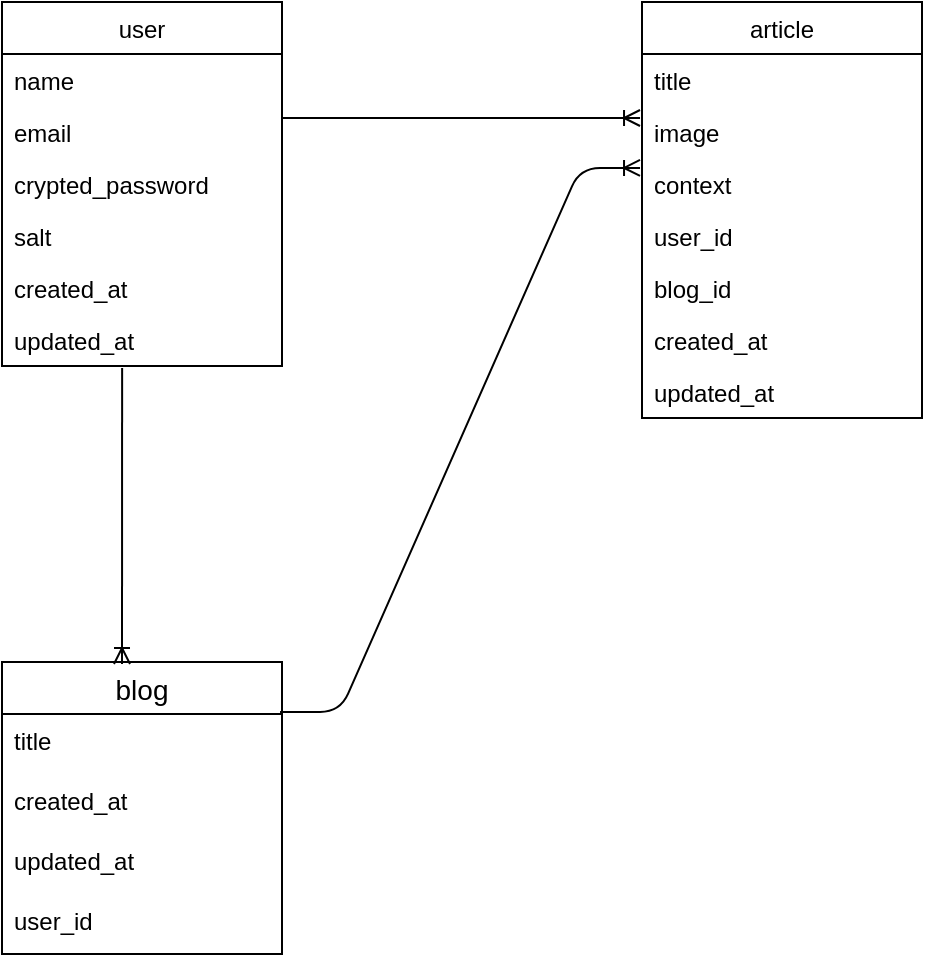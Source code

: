 <mxfile version="14.4.2" type="github">
  <diagram id="C5RBs43oDa-KdzZeNtuy" name="Page-1">
    <mxGraphModel dx="718" dy="591" grid="1" gridSize="10" guides="1" tooltips="1" connect="1" arrows="1" fold="1" page="1" pageScale="1" pageWidth="827" pageHeight="1169" math="0" shadow="0">
      <root>
        <mxCell id="WIyWlLk6GJQsqaUBKTNV-0" />
        <mxCell id="WIyWlLk6GJQsqaUBKTNV-1" parent="WIyWlLk6GJQsqaUBKTNV-0" />
        <mxCell id="PirYy6nD4jettEXPjUdf-5" value="user" style="swimlane;fontStyle=0;childLayout=stackLayout;horizontal=1;startSize=26;fillColor=none;horizontalStack=0;resizeParent=1;resizeParentMax=0;resizeLast=0;collapsible=1;marginBottom=0;" vertex="1" parent="WIyWlLk6GJQsqaUBKTNV-1">
          <mxGeometry x="80" y="40" width="140" height="182" as="geometry" />
        </mxCell>
        <mxCell id="PirYy6nD4jettEXPjUdf-6" value="name" style="text;strokeColor=none;fillColor=none;align=left;verticalAlign=top;spacingLeft=4;spacingRight=4;overflow=hidden;rotatable=0;points=[[0,0.5],[1,0.5]];portConstraint=eastwest;" vertex="1" parent="PirYy6nD4jettEXPjUdf-5">
          <mxGeometry y="26" width="140" height="26" as="geometry" />
        </mxCell>
        <mxCell id="PirYy6nD4jettEXPjUdf-7" value="email" style="text;strokeColor=none;fillColor=none;align=left;verticalAlign=top;spacingLeft=4;spacingRight=4;overflow=hidden;rotatable=0;points=[[0,0.5],[1,0.5]];portConstraint=eastwest;" vertex="1" parent="PirYy6nD4jettEXPjUdf-5">
          <mxGeometry y="52" width="140" height="26" as="geometry" />
        </mxCell>
        <mxCell id="PirYy6nD4jettEXPjUdf-8" value="crypted_password" style="text;strokeColor=none;fillColor=none;align=left;verticalAlign=top;spacingLeft=4;spacingRight=4;overflow=hidden;rotatable=0;points=[[0,0.5],[1,0.5]];portConstraint=eastwest;" vertex="1" parent="PirYy6nD4jettEXPjUdf-5">
          <mxGeometry y="78" width="140" height="26" as="geometry" />
        </mxCell>
        <mxCell id="PirYy6nD4jettEXPjUdf-39" value="salt" style="text;strokeColor=none;fillColor=none;align=left;verticalAlign=top;spacingLeft=4;spacingRight=4;overflow=hidden;rotatable=0;points=[[0,0.5],[1,0.5]];portConstraint=eastwest;" vertex="1" parent="PirYy6nD4jettEXPjUdf-5">
          <mxGeometry y="104" width="140" height="26" as="geometry" />
        </mxCell>
        <mxCell id="PirYy6nD4jettEXPjUdf-40" value="created_at" style="text;strokeColor=none;fillColor=none;align=left;verticalAlign=top;spacingLeft=4;spacingRight=4;overflow=hidden;rotatable=0;points=[[0,0.5],[1,0.5]];portConstraint=eastwest;" vertex="1" parent="PirYy6nD4jettEXPjUdf-5">
          <mxGeometry y="130" width="140" height="26" as="geometry" />
        </mxCell>
        <mxCell id="PirYy6nD4jettEXPjUdf-41" value="updated_at" style="text;strokeColor=none;fillColor=none;align=left;verticalAlign=top;spacingLeft=4;spacingRight=4;overflow=hidden;rotatable=0;points=[[0,0.5],[1,0.5]];portConstraint=eastwest;" vertex="1" parent="PirYy6nD4jettEXPjUdf-5">
          <mxGeometry y="156" width="140" height="26" as="geometry" />
        </mxCell>
        <mxCell id="PirYy6nD4jettEXPjUdf-9" value="article" style="swimlane;fontStyle=0;childLayout=stackLayout;horizontal=1;startSize=26;fillColor=none;horizontalStack=0;resizeParent=1;resizeParentMax=0;resizeLast=0;collapsible=1;marginBottom=0;" vertex="1" parent="WIyWlLk6GJQsqaUBKTNV-1">
          <mxGeometry x="400" y="40" width="140" height="208" as="geometry" />
        </mxCell>
        <mxCell id="PirYy6nD4jettEXPjUdf-10" value="title" style="text;strokeColor=none;fillColor=none;align=left;verticalAlign=top;spacingLeft=4;spacingRight=4;overflow=hidden;rotatable=0;points=[[0,0.5],[1,0.5]];portConstraint=eastwest;" vertex="1" parent="PirYy6nD4jettEXPjUdf-9">
          <mxGeometry y="26" width="140" height="26" as="geometry" />
        </mxCell>
        <mxCell id="PirYy6nD4jettEXPjUdf-12" value="image" style="text;strokeColor=none;fillColor=none;align=left;verticalAlign=top;spacingLeft=4;spacingRight=4;overflow=hidden;rotatable=0;points=[[0,0.5],[1,0.5]];portConstraint=eastwest;" vertex="1" parent="PirYy6nD4jettEXPjUdf-9">
          <mxGeometry y="52" width="140" height="26" as="geometry" />
        </mxCell>
        <mxCell id="PirYy6nD4jettEXPjUdf-13" value="context" style="text;strokeColor=none;fillColor=none;align=left;verticalAlign=top;spacingLeft=4;spacingRight=4;overflow=hidden;rotatable=0;points=[[0,0.5],[1,0.5]];portConstraint=eastwest;" vertex="1" parent="PirYy6nD4jettEXPjUdf-9">
          <mxGeometry y="78" width="140" height="26" as="geometry" />
        </mxCell>
        <mxCell id="PirYy6nD4jettEXPjUdf-37" value="user_id" style="text;strokeColor=none;fillColor=none;align=left;verticalAlign=top;spacingLeft=4;spacingRight=4;overflow=hidden;rotatable=0;points=[[0,0.5],[1,0.5]];portConstraint=eastwest;" vertex="1" parent="PirYy6nD4jettEXPjUdf-9">
          <mxGeometry y="104" width="140" height="26" as="geometry" />
        </mxCell>
        <mxCell id="PirYy6nD4jettEXPjUdf-38" value="blog_id" style="text;strokeColor=none;fillColor=none;align=left;verticalAlign=top;spacingLeft=4;spacingRight=4;overflow=hidden;rotatable=0;points=[[0,0.5],[1,0.5]];portConstraint=eastwest;" vertex="1" parent="PirYy6nD4jettEXPjUdf-9">
          <mxGeometry y="130" width="140" height="26" as="geometry" />
        </mxCell>
        <mxCell id="PirYy6nD4jettEXPjUdf-44" value="created_at" style="text;strokeColor=none;fillColor=none;align=left;verticalAlign=top;spacingLeft=4;spacingRight=4;overflow=hidden;rotatable=0;points=[[0,0.5],[1,0.5]];portConstraint=eastwest;" vertex="1" parent="PirYy6nD4jettEXPjUdf-9">
          <mxGeometry y="156" width="140" height="26" as="geometry" />
        </mxCell>
        <mxCell id="PirYy6nD4jettEXPjUdf-45" value="updated_at" style="text;strokeColor=none;fillColor=none;align=left;verticalAlign=top;spacingLeft=4;spacingRight=4;overflow=hidden;rotatable=0;points=[[0,0.5],[1,0.5]];portConstraint=eastwest;" vertex="1" parent="PirYy6nD4jettEXPjUdf-9">
          <mxGeometry y="182" width="140" height="26" as="geometry" />
        </mxCell>
        <mxCell id="PirYy6nD4jettEXPjUdf-18" value="" style="edgeStyle=entityRelationEdgeStyle;fontSize=12;html=1;endArrow=ERoneToMany;entryX=-0.007;entryY=0.231;entryDx=0;entryDy=0;entryPerimeter=0;exitX=1;exitY=0.231;exitDx=0;exitDy=0;exitPerimeter=0;" edge="1" parent="WIyWlLk6GJQsqaUBKTNV-1" source="PirYy6nD4jettEXPjUdf-7" target="PirYy6nD4jettEXPjUdf-12">
          <mxGeometry width="100" height="100" relative="1" as="geometry">
            <mxPoint x="390" y="350" as="sourcePoint" />
            <mxPoint x="490" y="250" as="targetPoint" />
          </mxGeometry>
        </mxCell>
        <mxCell id="PirYy6nD4jettEXPjUdf-29" value="blog" style="swimlane;fontStyle=0;childLayout=stackLayout;horizontal=1;startSize=26;horizontalStack=0;resizeParent=1;resizeParentMax=0;resizeLast=0;collapsible=1;marginBottom=0;align=center;fontSize=14;" vertex="1" parent="WIyWlLk6GJQsqaUBKTNV-1">
          <mxGeometry x="80" y="370" width="140" height="146" as="geometry" />
        </mxCell>
        <mxCell id="PirYy6nD4jettEXPjUdf-30" value="title" style="text;strokeColor=none;fillColor=none;spacingLeft=4;spacingRight=4;overflow=hidden;rotatable=0;points=[[0,0.5],[1,0.5]];portConstraint=eastwest;fontSize=12;" vertex="1" parent="PirYy6nD4jettEXPjUdf-29">
          <mxGeometry y="26" width="140" height="30" as="geometry" />
        </mxCell>
        <mxCell id="PirYy6nD4jettEXPjUdf-42" value="created_at" style="text;strokeColor=none;fillColor=none;spacingLeft=4;spacingRight=4;overflow=hidden;rotatable=0;points=[[0,0.5],[1,0.5]];portConstraint=eastwest;fontSize=12;" vertex="1" parent="PirYy6nD4jettEXPjUdf-29">
          <mxGeometry y="56" width="140" height="30" as="geometry" />
        </mxCell>
        <mxCell id="PirYy6nD4jettEXPjUdf-43" value="updated_at" style="text;strokeColor=none;fillColor=none;spacingLeft=4;spacingRight=4;overflow=hidden;rotatable=0;points=[[0,0.5],[1,0.5]];portConstraint=eastwest;fontSize=12;" vertex="1" parent="PirYy6nD4jettEXPjUdf-29">
          <mxGeometry y="86" width="140" height="30" as="geometry" />
        </mxCell>
        <mxCell id="PirYy6nD4jettEXPjUdf-60" value="user_id" style="text;strokeColor=none;fillColor=none;spacingLeft=4;spacingRight=4;overflow=hidden;rotatable=0;points=[[0,0.5],[1,0.5]];portConstraint=eastwest;fontSize=12;" vertex="1" parent="PirYy6nD4jettEXPjUdf-29">
          <mxGeometry y="116" width="140" height="30" as="geometry" />
        </mxCell>
        <mxCell id="PirYy6nD4jettEXPjUdf-33" value="" style="edgeStyle=entityRelationEdgeStyle;fontSize=12;html=1;endArrow=ERoneToMany;exitX=0.993;exitY=-0.033;exitDx=0;exitDy=0;exitPerimeter=0;entryX=-0.007;entryY=0.192;entryDx=0;entryDy=0;entryPerimeter=0;" edge="1" parent="WIyWlLk6GJQsqaUBKTNV-1" source="PirYy6nD4jettEXPjUdf-30" target="PirYy6nD4jettEXPjUdf-13">
          <mxGeometry width="100" height="100" relative="1" as="geometry">
            <mxPoint x="390" y="350" as="sourcePoint" />
            <mxPoint x="480" y="240" as="targetPoint" />
          </mxGeometry>
        </mxCell>
        <mxCell id="PirYy6nD4jettEXPjUdf-59" value="" style="fontSize=12;html=1;endArrow=ERoneToMany;exitX=0.429;exitY=1.038;exitDx=0;exitDy=0;exitPerimeter=0;" edge="1" parent="WIyWlLk6GJQsqaUBKTNV-1" source="PirYy6nD4jettEXPjUdf-41">
          <mxGeometry width="100" height="100" relative="1" as="geometry">
            <mxPoint x="161" y="370" as="sourcePoint" />
            <mxPoint x="140" y="371" as="targetPoint" />
          </mxGeometry>
        </mxCell>
      </root>
    </mxGraphModel>
  </diagram>
</mxfile>
